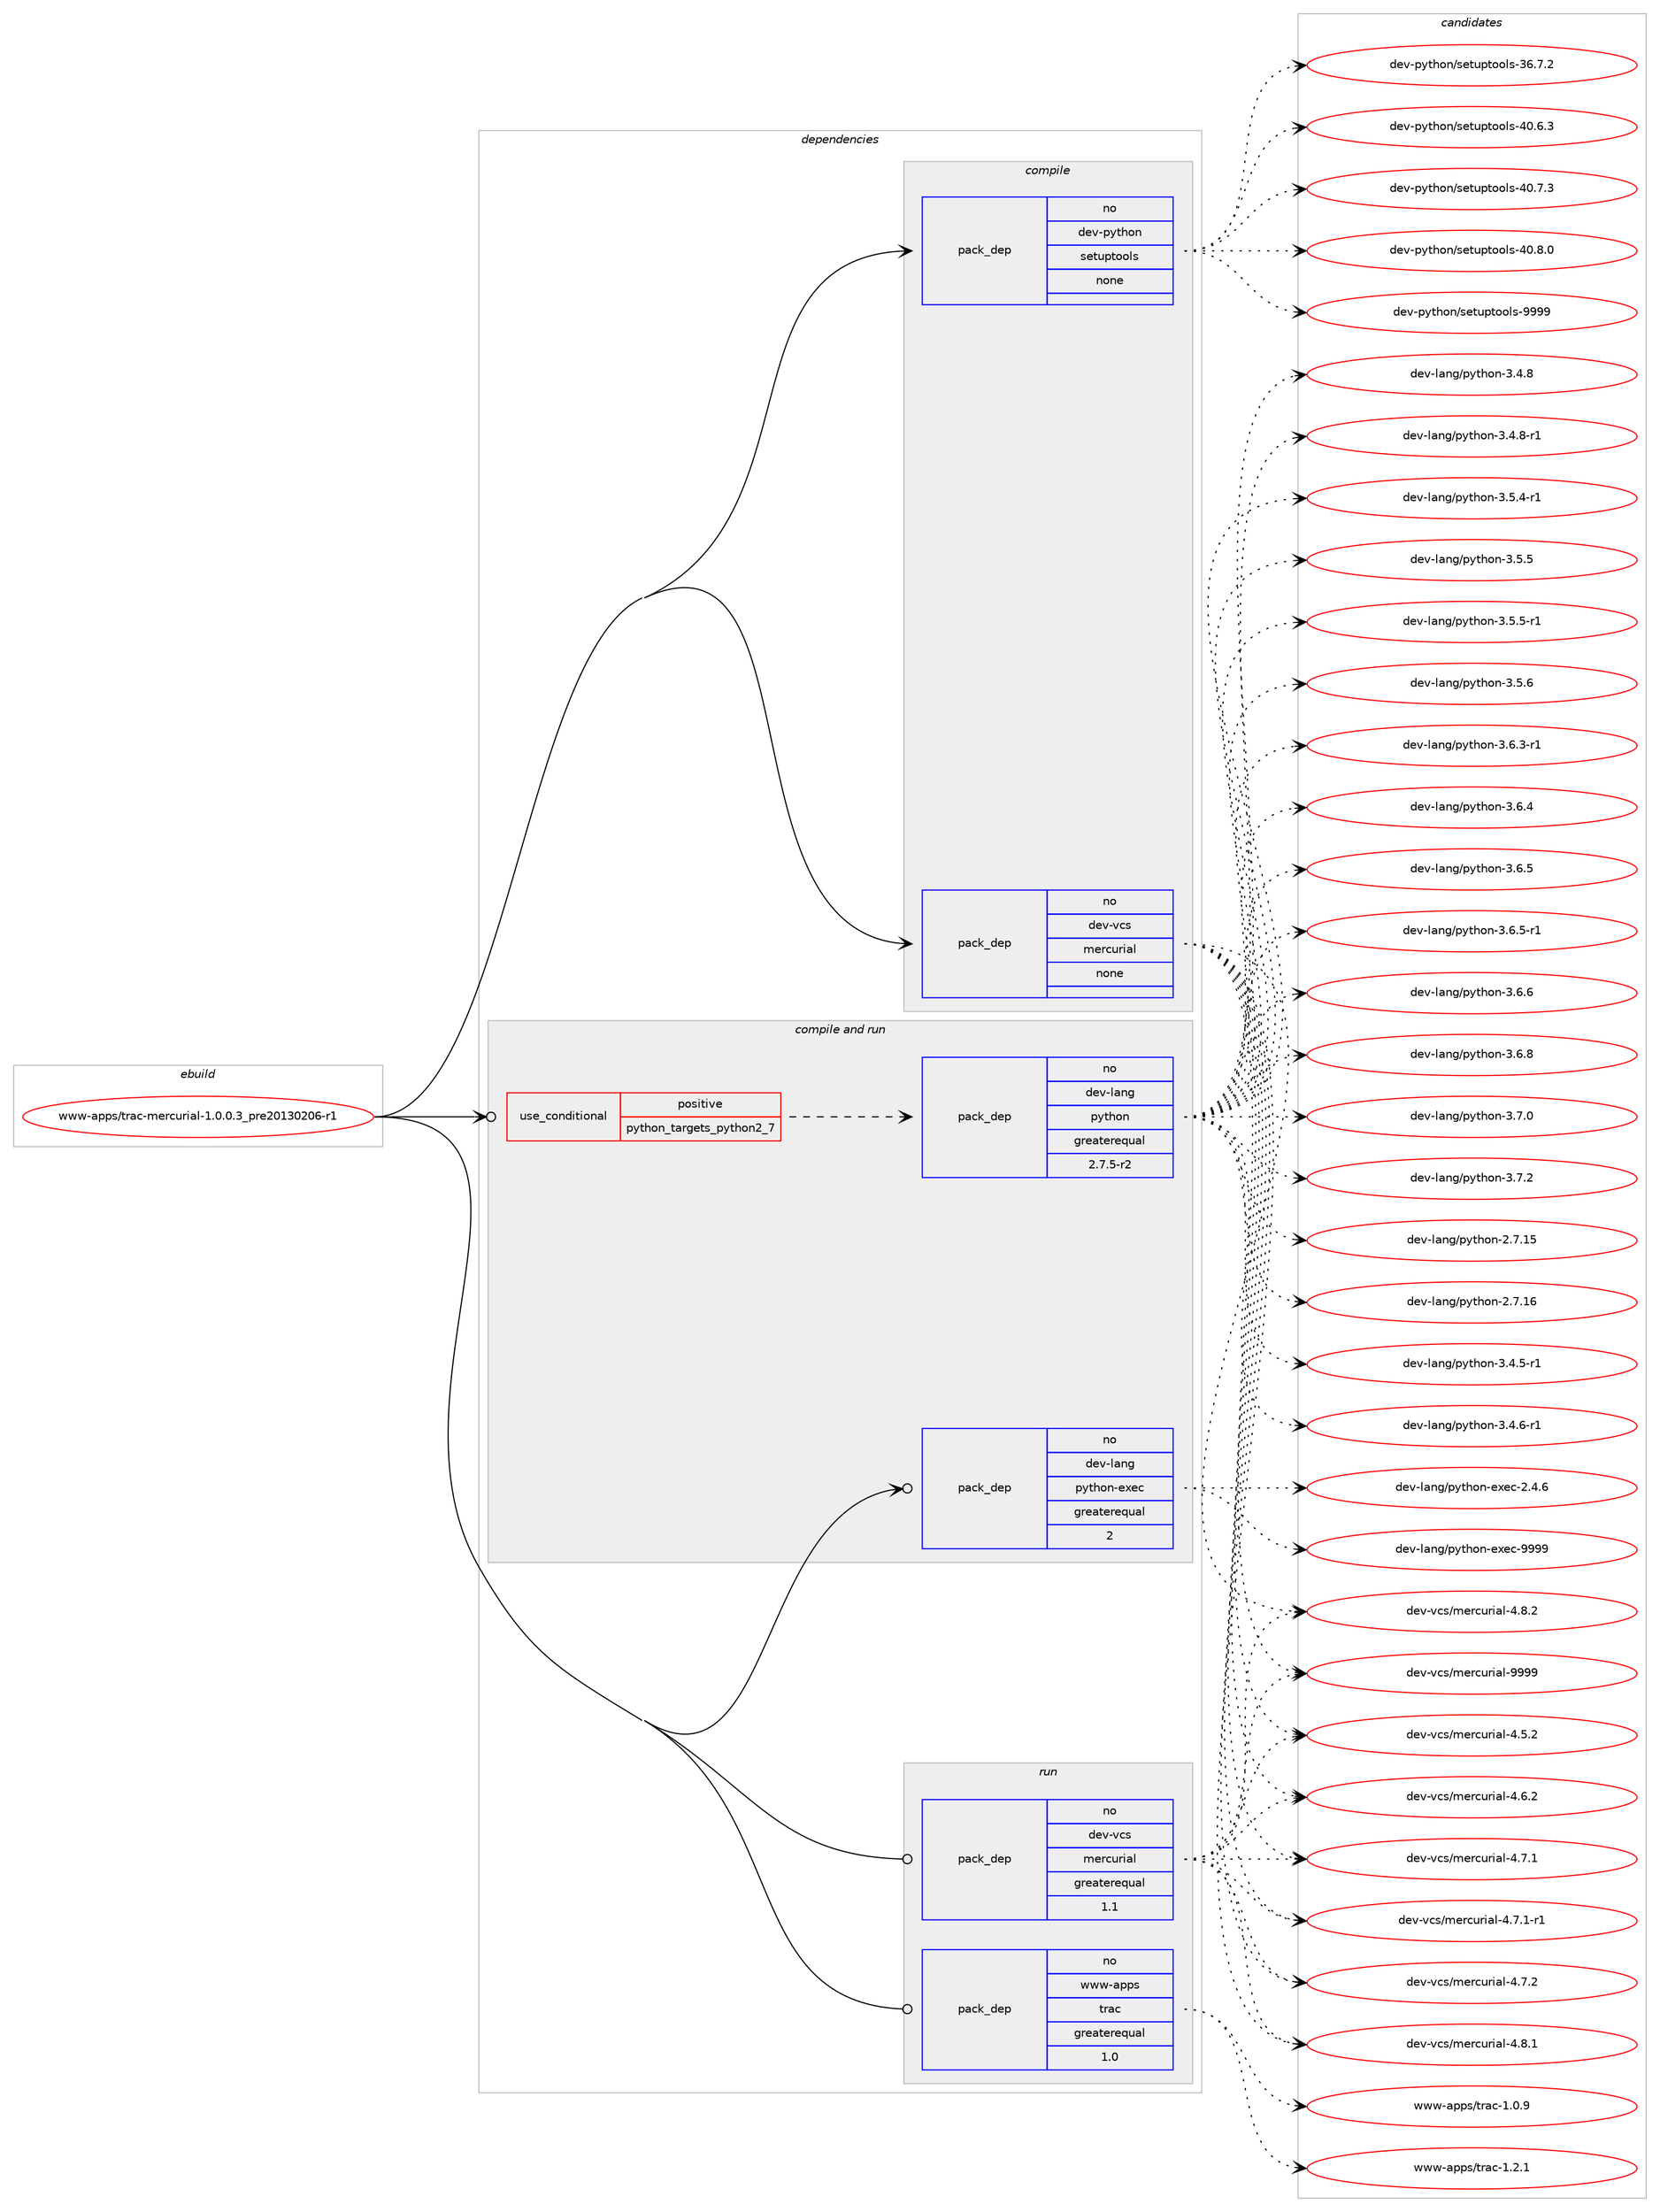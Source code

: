 digraph prolog {

# *************
# Graph options
# *************

newrank=true;
concentrate=true;
compound=true;
graph [rankdir=LR,fontname=Helvetica,fontsize=10,ranksep=1.5];#, ranksep=2.5, nodesep=0.2];
edge  [arrowhead=vee];
node  [fontname=Helvetica,fontsize=10];

# **********
# The ebuild
# **********

subgraph cluster_leftcol {
color=gray;
rank=same;
label=<<i>ebuild</i>>;
id [label="www-apps/trac-mercurial-1.0.0.3_pre20130206-r1", color=red, width=4, href="../www-apps/trac-mercurial-1.0.0.3_pre20130206-r1.svg"];
}

# ****************
# The dependencies
# ****************

subgraph cluster_midcol {
color=gray;
label=<<i>dependencies</i>>;
subgraph cluster_compile {
fillcolor="#eeeeee";
style=filled;
label=<<i>compile</i>>;
subgraph pack1254533 {
dependency1747391 [label=<<TABLE BORDER="0" CELLBORDER="1" CELLSPACING="0" CELLPADDING="4" WIDTH="220"><TR><TD ROWSPAN="6" CELLPADDING="30">pack_dep</TD></TR><TR><TD WIDTH="110">no</TD></TR><TR><TD>dev-python</TD></TR><TR><TD>setuptools</TD></TR><TR><TD>none</TD></TR><TR><TD></TD></TR></TABLE>>, shape=none, color=blue];
}
id:e -> dependency1747391:w [weight=20,style="solid",arrowhead="vee"];
subgraph pack1254534 {
dependency1747392 [label=<<TABLE BORDER="0" CELLBORDER="1" CELLSPACING="0" CELLPADDING="4" WIDTH="220"><TR><TD ROWSPAN="6" CELLPADDING="30">pack_dep</TD></TR><TR><TD WIDTH="110">no</TD></TR><TR><TD>dev-vcs</TD></TR><TR><TD>mercurial</TD></TR><TR><TD>none</TD></TR><TR><TD></TD></TR></TABLE>>, shape=none, color=blue];
}
id:e -> dependency1747392:w [weight=20,style="solid",arrowhead="vee"];
}
subgraph cluster_compileandrun {
fillcolor="#eeeeee";
style=filled;
label=<<i>compile and run</i>>;
subgraph cond463654 {
dependency1747393 [label=<<TABLE BORDER="0" CELLBORDER="1" CELLSPACING="0" CELLPADDING="4"><TR><TD ROWSPAN="3" CELLPADDING="10">use_conditional</TD></TR><TR><TD>positive</TD></TR><TR><TD>python_targets_python2_7</TD></TR></TABLE>>, shape=none, color=red];
subgraph pack1254535 {
dependency1747394 [label=<<TABLE BORDER="0" CELLBORDER="1" CELLSPACING="0" CELLPADDING="4" WIDTH="220"><TR><TD ROWSPAN="6" CELLPADDING="30">pack_dep</TD></TR><TR><TD WIDTH="110">no</TD></TR><TR><TD>dev-lang</TD></TR><TR><TD>python</TD></TR><TR><TD>greaterequal</TD></TR><TR><TD>2.7.5-r2</TD></TR></TABLE>>, shape=none, color=blue];
}
dependency1747393:e -> dependency1747394:w [weight=20,style="dashed",arrowhead="vee"];
}
id:e -> dependency1747393:w [weight=20,style="solid",arrowhead="odotvee"];
subgraph pack1254536 {
dependency1747395 [label=<<TABLE BORDER="0" CELLBORDER="1" CELLSPACING="0" CELLPADDING="4" WIDTH="220"><TR><TD ROWSPAN="6" CELLPADDING="30">pack_dep</TD></TR><TR><TD WIDTH="110">no</TD></TR><TR><TD>dev-lang</TD></TR><TR><TD>python-exec</TD></TR><TR><TD>greaterequal</TD></TR><TR><TD>2</TD></TR></TABLE>>, shape=none, color=blue];
}
id:e -> dependency1747395:w [weight=20,style="solid",arrowhead="odotvee"];
}
subgraph cluster_run {
fillcolor="#eeeeee";
style=filled;
label=<<i>run</i>>;
subgraph pack1254537 {
dependency1747396 [label=<<TABLE BORDER="0" CELLBORDER="1" CELLSPACING="0" CELLPADDING="4" WIDTH="220"><TR><TD ROWSPAN="6" CELLPADDING="30">pack_dep</TD></TR><TR><TD WIDTH="110">no</TD></TR><TR><TD>dev-vcs</TD></TR><TR><TD>mercurial</TD></TR><TR><TD>greaterequal</TD></TR><TR><TD>1.1</TD></TR></TABLE>>, shape=none, color=blue];
}
id:e -> dependency1747396:w [weight=20,style="solid",arrowhead="odot"];
subgraph pack1254538 {
dependency1747397 [label=<<TABLE BORDER="0" CELLBORDER="1" CELLSPACING="0" CELLPADDING="4" WIDTH="220"><TR><TD ROWSPAN="6" CELLPADDING="30">pack_dep</TD></TR><TR><TD WIDTH="110">no</TD></TR><TR><TD>www-apps</TD></TR><TR><TD>trac</TD></TR><TR><TD>greaterequal</TD></TR><TR><TD>1.0</TD></TR></TABLE>>, shape=none, color=blue];
}
id:e -> dependency1747397:w [weight=20,style="solid",arrowhead="odot"];
}
}

# **************
# The candidates
# **************

subgraph cluster_choices {
rank=same;
color=gray;
label=<<i>candidates</i>>;

subgraph choice1254533 {
color=black;
nodesep=1;
choice100101118451121211161041111104711510111611711211611111110811545515446554650 [label="dev-python/setuptools-36.7.2", color=red, width=4,href="../dev-python/setuptools-36.7.2.svg"];
choice100101118451121211161041111104711510111611711211611111110811545524846544651 [label="dev-python/setuptools-40.6.3", color=red, width=4,href="../dev-python/setuptools-40.6.3.svg"];
choice100101118451121211161041111104711510111611711211611111110811545524846554651 [label="dev-python/setuptools-40.7.3", color=red, width=4,href="../dev-python/setuptools-40.7.3.svg"];
choice100101118451121211161041111104711510111611711211611111110811545524846564648 [label="dev-python/setuptools-40.8.0", color=red, width=4,href="../dev-python/setuptools-40.8.0.svg"];
choice10010111845112121116104111110471151011161171121161111111081154557575757 [label="dev-python/setuptools-9999", color=red, width=4,href="../dev-python/setuptools-9999.svg"];
dependency1747391:e -> choice100101118451121211161041111104711510111611711211611111110811545515446554650:w [style=dotted,weight="100"];
dependency1747391:e -> choice100101118451121211161041111104711510111611711211611111110811545524846544651:w [style=dotted,weight="100"];
dependency1747391:e -> choice100101118451121211161041111104711510111611711211611111110811545524846554651:w [style=dotted,weight="100"];
dependency1747391:e -> choice100101118451121211161041111104711510111611711211611111110811545524846564648:w [style=dotted,weight="100"];
dependency1747391:e -> choice10010111845112121116104111110471151011161171121161111111081154557575757:w [style=dotted,weight="100"];
}
subgraph choice1254534 {
color=black;
nodesep=1;
choice1001011184511899115471091011149911711410597108455246534650 [label="dev-vcs/mercurial-4.5.2", color=red, width=4,href="../dev-vcs/mercurial-4.5.2.svg"];
choice1001011184511899115471091011149911711410597108455246544650 [label="dev-vcs/mercurial-4.6.2", color=red, width=4,href="../dev-vcs/mercurial-4.6.2.svg"];
choice1001011184511899115471091011149911711410597108455246554649 [label="dev-vcs/mercurial-4.7.1", color=red, width=4,href="../dev-vcs/mercurial-4.7.1.svg"];
choice10010111845118991154710910111499117114105971084552465546494511449 [label="dev-vcs/mercurial-4.7.1-r1", color=red, width=4,href="../dev-vcs/mercurial-4.7.1-r1.svg"];
choice1001011184511899115471091011149911711410597108455246554650 [label="dev-vcs/mercurial-4.7.2", color=red, width=4,href="../dev-vcs/mercurial-4.7.2.svg"];
choice1001011184511899115471091011149911711410597108455246564649 [label="dev-vcs/mercurial-4.8.1", color=red, width=4,href="../dev-vcs/mercurial-4.8.1.svg"];
choice1001011184511899115471091011149911711410597108455246564650 [label="dev-vcs/mercurial-4.8.2", color=red, width=4,href="../dev-vcs/mercurial-4.8.2.svg"];
choice10010111845118991154710910111499117114105971084557575757 [label="dev-vcs/mercurial-9999", color=red, width=4,href="../dev-vcs/mercurial-9999.svg"];
dependency1747392:e -> choice1001011184511899115471091011149911711410597108455246534650:w [style=dotted,weight="100"];
dependency1747392:e -> choice1001011184511899115471091011149911711410597108455246544650:w [style=dotted,weight="100"];
dependency1747392:e -> choice1001011184511899115471091011149911711410597108455246554649:w [style=dotted,weight="100"];
dependency1747392:e -> choice10010111845118991154710910111499117114105971084552465546494511449:w [style=dotted,weight="100"];
dependency1747392:e -> choice1001011184511899115471091011149911711410597108455246554650:w [style=dotted,weight="100"];
dependency1747392:e -> choice1001011184511899115471091011149911711410597108455246564649:w [style=dotted,weight="100"];
dependency1747392:e -> choice1001011184511899115471091011149911711410597108455246564650:w [style=dotted,weight="100"];
dependency1747392:e -> choice10010111845118991154710910111499117114105971084557575757:w [style=dotted,weight="100"];
}
subgraph choice1254535 {
color=black;
nodesep=1;
choice10010111845108971101034711212111610411111045504655464953 [label="dev-lang/python-2.7.15", color=red, width=4,href="../dev-lang/python-2.7.15.svg"];
choice10010111845108971101034711212111610411111045504655464954 [label="dev-lang/python-2.7.16", color=red, width=4,href="../dev-lang/python-2.7.16.svg"];
choice1001011184510897110103471121211161041111104551465246534511449 [label="dev-lang/python-3.4.5-r1", color=red, width=4,href="../dev-lang/python-3.4.5-r1.svg"];
choice1001011184510897110103471121211161041111104551465246544511449 [label="dev-lang/python-3.4.6-r1", color=red, width=4,href="../dev-lang/python-3.4.6-r1.svg"];
choice100101118451089711010347112121116104111110455146524656 [label="dev-lang/python-3.4.8", color=red, width=4,href="../dev-lang/python-3.4.8.svg"];
choice1001011184510897110103471121211161041111104551465246564511449 [label="dev-lang/python-3.4.8-r1", color=red, width=4,href="../dev-lang/python-3.4.8-r1.svg"];
choice1001011184510897110103471121211161041111104551465346524511449 [label="dev-lang/python-3.5.4-r1", color=red, width=4,href="../dev-lang/python-3.5.4-r1.svg"];
choice100101118451089711010347112121116104111110455146534653 [label="dev-lang/python-3.5.5", color=red, width=4,href="../dev-lang/python-3.5.5.svg"];
choice1001011184510897110103471121211161041111104551465346534511449 [label="dev-lang/python-3.5.5-r1", color=red, width=4,href="../dev-lang/python-3.5.5-r1.svg"];
choice100101118451089711010347112121116104111110455146534654 [label="dev-lang/python-3.5.6", color=red, width=4,href="../dev-lang/python-3.5.6.svg"];
choice1001011184510897110103471121211161041111104551465446514511449 [label="dev-lang/python-3.6.3-r1", color=red, width=4,href="../dev-lang/python-3.6.3-r1.svg"];
choice100101118451089711010347112121116104111110455146544652 [label="dev-lang/python-3.6.4", color=red, width=4,href="../dev-lang/python-3.6.4.svg"];
choice100101118451089711010347112121116104111110455146544653 [label="dev-lang/python-3.6.5", color=red, width=4,href="../dev-lang/python-3.6.5.svg"];
choice1001011184510897110103471121211161041111104551465446534511449 [label="dev-lang/python-3.6.5-r1", color=red, width=4,href="../dev-lang/python-3.6.5-r1.svg"];
choice100101118451089711010347112121116104111110455146544654 [label="dev-lang/python-3.6.6", color=red, width=4,href="../dev-lang/python-3.6.6.svg"];
choice100101118451089711010347112121116104111110455146544656 [label="dev-lang/python-3.6.8", color=red, width=4,href="../dev-lang/python-3.6.8.svg"];
choice100101118451089711010347112121116104111110455146554648 [label="dev-lang/python-3.7.0", color=red, width=4,href="../dev-lang/python-3.7.0.svg"];
choice100101118451089711010347112121116104111110455146554650 [label="dev-lang/python-3.7.2", color=red, width=4,href="../dev-lang/python-3.7.2.svg"];
dependency1747394:e -> choice10010111845108971101034711212111610411111045504655464953:w [style=dotted,weight="100"];
dependency1747394:e -> choice10010111845108971101034711212111610411111045504655464954:w [style=dotted,weight="100"];
dependency1747394:e -> choice1001011184510897110103471121211161041111104551465246534511449:w [style=dotted,weight="100"];
dependency1747394:e -> choice1001011184510897110103471121211161041111104551465246544511449:w [style=dotted,weight="100"];
dependency1747394:e -> choice100101118451089711010347112121116104111110455146524656:w [style=dotted,weight="100"];
dependency1747394:e -> choice1001011184510897110103471121211161041111104551465246564511449:w [style=dotted,weight="100"];
dependency1747394:e -> choice1001011184510897110103471121211161041111104551465346524511449:w [style=dotted,weight="100"];
dependency1747394:e -> choice100101118451089711010347112121116104111110455146534653:w [style=dotted,weight="100"];
dependency1747394:e -> choice1001011184510897110103471121211161041111104551465346534511449:w [style=dotted,weight="100"];
dependency1747394:e -> choice100101118451089711010347112121116104111110455146534654:w [style=dotted,weight="100"];
dependency1747394:e -> choice1001011184510897110103471121211161041111104551465446514511449:w [style=dotted,weight="100"];
dependency1747394:e -> choice100101118451089711010347112121116104111110455146544652:w [style=dotted,weight="100"];
dependency1747394:e -> choice100101118451089711010347112121116104111110455146544653:w [style=dotted,weight="100"];
dependency1747394:e -> choice1001011184510897110103471121211161041111104551465446534511449:w [style=dotted,weight="100"];
dependency1747394:e -> choice100101118451089711010347112121116104111110455146544654:w [style=dotted,weight="100"];
dependency1747394:e -> choice100101118451089711010347112121116104111110455146544656:w [style=dotted,weight="100"];
dependency1747394:e -> choice100101118451089711010347112121116104111110455146554648:w [style=dotted,weight="100"];
dependency1747394:e -> choice100101118451089711010347112121116104111110455146554650:w [style=dotted,weight="100"];
}
subgraph choice1254536 {
color=black;
nodesep=1;
choice1001011184510897110103471121211161041111104510112010199455046524654 [label="dev-lang/python-exec-2.4.6", color=red, width=4,href="../dev-lang/python-exec-2.4.6.svg"];
choice10010111845108971101034711212111610411111045101120101994557575757 [label="dev-lang/python-exec-9999", color=red, width=4,href="../dev-lang/python-exec-9999.svg"];
dependency1747395:e -> choice1001011184510897110103471121211161041111104510112010199455046524654:w [style=dotted,weight="100"];
dependency1747395:e -> choice10010111845108971101034711212111610411111045101120101994557575757:w [style=dotted,weight="100"];
}
subgraph choice1254537 {
color=black;
nodesep=1;
choice1001011184511899115471091011149911711410597108455246534650 [label="dev-vcs/mercurial-4.5.2", color=red, width=4,href="../dev-vcs/mercurial-4.5.2.svg"];
choice1001011184511899115471091011149911711410597108455246544650 [label="dev-vcs/mercurial-4.6.2", color=red, width=4,href="../dev-vcs/mercurial-4.6.2.svg"];
choice1001011184511899115471091011149911711410597108455246554649 [label="dev-vcs/mercurial-4.7.1", color=red, width=4,href="../dev-vcs/mercurial-4.7.1.svg"];
choice10010111845118991154710910111499117114105971084552465546494511449 [label="dev-vcs/mercurial-4.7.1-r1", color=red, width=4,href="../dev-vcs/mercurial-4.7.1-r1.svg"];
choice1001011184511899115471091011149911711410597108455246554650 [label="dev-vcs/mercurial-4.7.2", color=red, width=4,href="../dev-vcs/mercurial-4.7.2.svg"];
choice1001011184511899115471091011149911711410597108455246564649 [label="dev-vcs/mercurial-4.8.1", color=red, width=4,href="../dev-vcs/mercurial-4.8.1.svg"];
choice1001011184511899115471091011149911711410597108455246564650 [label="dev-vcs/mercurial-4.8.2", color=red, width=4,href="../dev-vcs/mercurial-4.8.2.svg"];
choice10010111845118991154710910111499117114105971084557575757 [label="dev-vcs/mercurial-9999", color=red, width=4,href="../dev-vcs/mercurial-9999.svg"];
dependency1747396:e -> choice1001011184511899115471091011149911711410597108455246534650:w [style=dotted,weight="100"];
dependency1747396:e -> choice1001011184511899115471091011149911711410597108455246544650:w [style=dotted,weight="100"];
dependency1747396:e -> choice1001011184511899115471091011149911711410597108455246554649:w [style=dotted,weight="100"];
dependency1747396:e -> choice10010111845118991154710910111499117114105971084552465546494511449:w [style=dotted,weight="100"];
dependency1747396:e -> choice1001011184511899115471091011149911711410597108455246554650:w [style=dotted,weight="100"];
dependency1747396:e -> choice1001011184511899115471091011149911711410597108455246564649:w [style=dotted,weight="100"];
dependency1747396:e -> choice1001011184511899115471091011149911711410597108455246564650:w [style=dotted,weight="100"];
dependency1747396:e -> choice10010111845118991154710910111499117114105971084557575757:w [style=dotted,weight="100"];
}
subgraph choice1254538 {
color=black;
nodesep=1;
choice1191191194597112112115471161149799454946484657 [label="www-apps/trac-1.0.9", color=red, width=4,href="../www-apps/trac-1.0.9.svg"];
choice1191191194597112112115471161149799454946504649 [label="www-apps/trac-1.2.1", color=red, width=4,href="../www-apps/trac-1.2.1.svg"];
dependency1747397:e -> choice1191191194597112112115471161149799454946484657:w [style=dotted,weight="100"];
dependency1747397:e -> choice1191191194597112112115471161149799454946504649:w [style=dotted,weight="100"];
}
}

}

